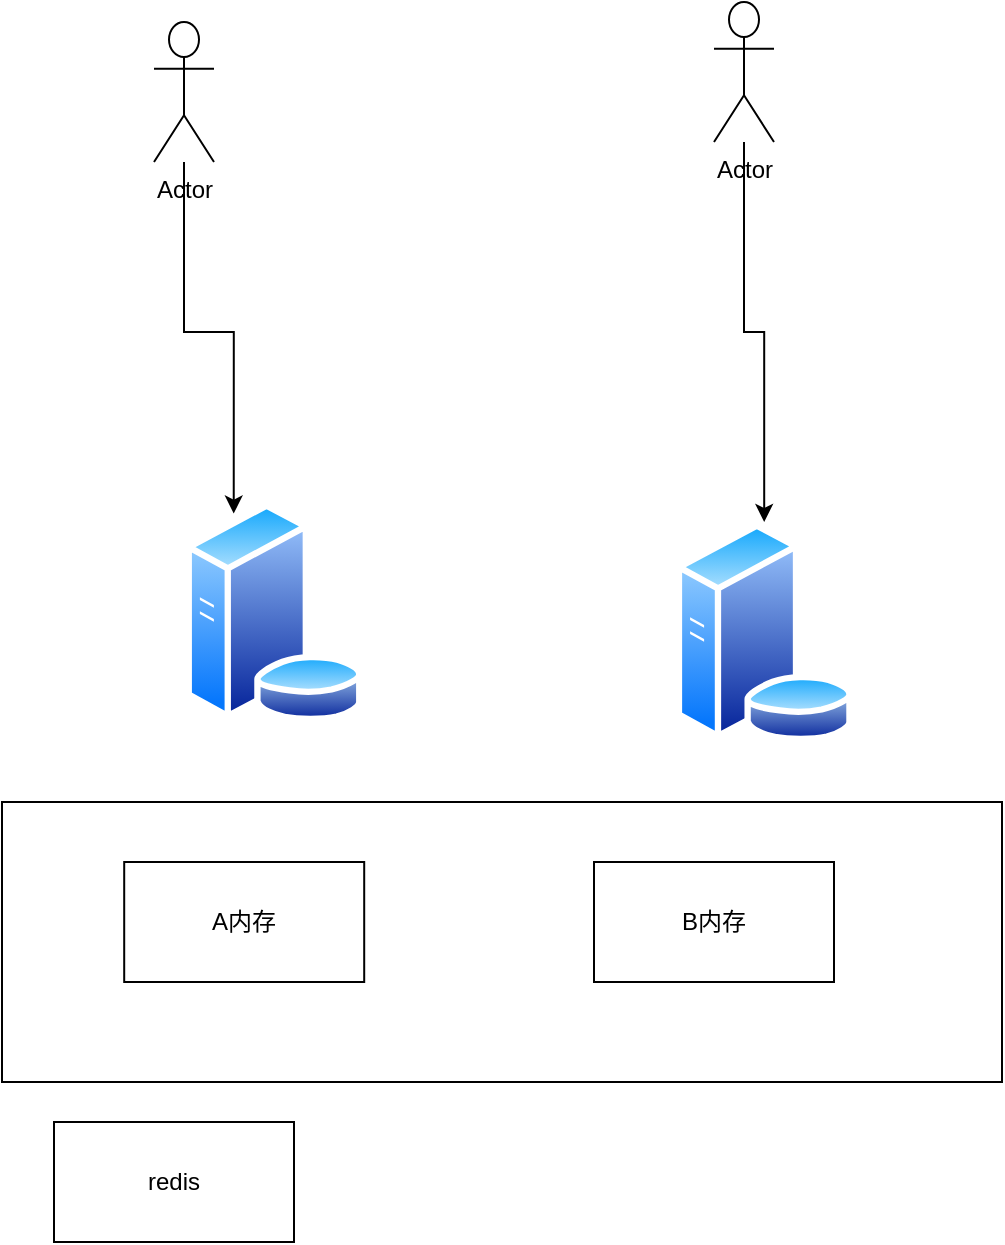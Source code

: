 <mxfile version="24.7.1" type="github">
  <diagram name="第 1 页" id="3CxwXjOHCPLeqvEjzmGa">
    <mxGraphModel dx="1293" dy="712" grid="1" gridSize="10" guides="1" tooltips="1" connect="1" arrows="1" fold="1" page="1" pageScale="1" pageWidth="827" pageHeight="1169" math="0" shadow="0">
      <root>
        <mxCell id="0" />
        <mxCell id="1" parent="0" />
        <mxCell id="FuQU2wga5dpiZse5bhvv-11" value="" style="rounded=0;whiteSpace=wrap;html=1;" vertex="1" parent="1">
          <mxGeometry x="164" y="420" width="500" height="140" as="geometry" />
        </mxCell>
        <mxCell id="FuQU2wga5dpiZse5bhvv-1" value="A内存" style="rounded=0;whiteSpace=wrap;html=1;" vertex="1" parent="1">
          <mxGeometry x="225.1" y="450" width="120" height="60" as="geometry" />
        </mxCell>
        <mxCell id="FuQU2wga5dpiZse5bhvv-2" value="" style="image;aspect=fixed;perimeter=ellipsePerimeter;html=1;align=center;shadow=0;dashed=0;spacingTop=3;image=img/lib/active_directory/database_server.svg;" vertex="1" parent="1">
          <mxGeometry x="254.9" y="270" width="90.2" height="110" as="geometry" />
        </mxCell>
        <mxCell id="FuQU2wga5dpiZse5bhvv-3" value="" style="image;aspect=fixed;perimeter=ellipsePerimeter;html=1;align=center;shadow=0;dashed=0;spacingTop=3;image=img/lib/active_directory/database_server.svg;" vertex="1" parent="1">
          <mxGeometry x="500" y="280" width="90.2" height="110" as="geometry" />
        </mxCell>
        <mxCell id="FuQU2wga5dpiZse5bhvv-5" value="B内存" style="rounded=0;whiteSpace=wrap;html=1;" vertex="1" parent="1">
          <mxGeometry x="460.0" y="450" width="120" height="60" as="geometry" />
        </mxCell>
        <mxCell id="FuQU2wga5dpiZse5bhvv-7" style="edgeStyle=orthogonalEdgeStyle;rounded=0;orthogonalLoop=1;jettySize=auto;html=1;entryX=0.25;entryY=0;entryDx=0;entryDy=0;" edge="1" parent="1" source="FuQU2wga5dpiZse5bhvv-6" target="FuQU2wga5dpiZse5bhvv-2">
          <mxGeometry relative="1" as="geometry" />
        </mxCell>
        <mxCell id="FuQU2wga5dpiZse5bhvv-6" value="Actor" style="shape=umlActor;verticalLabelPosition=bottom;verticalAlign=top;html=1;outlineConnect=0;" vertex="1" parent="1">
          <mxGeometry x="240" y="30" width="30" height="70" as="geometry" />
        </mxCell>
        <mxCell id="FuQU2wga5dpiZse5bhvv-9" style="edgeStyle=orthogonalEdgeStyle;rounded=0;orthogonalLoop=1;jettySize=auto;html=1;" edge="1" parent="1" source="FuQU2wga5dpiZse5bhvv-8" target="FuQU2wga5dpiZse5bhvv-3">
          <mxGeometry relative="1" as="geometry" />
        </mxCell>
        <mxCell id="FuQU2wga5dpiZse5bhvv-8" value="Actor" style="shape=umlActor;verticalLabelPosition=bottom;verticalAlign=top;html=1;outlineConnect=0;" vertex="1" parent="1">
          <mxGeometry x="520" y="20" width="30" height="70" as="geometry" />
        </mxCell>
        <mxCell id="FuQU2wga5dpiZse5bhvv-13" value="redis" style="rounded=0;whiteSpace=wrap;html=1;" vertex="1" parent="1">
          <mxGeometry x="190" y="580" width="120" height="60" as="geometry" />
        </mxCell>
      </root>
    </mxGraphModel>
  </diagram>
</mxfile>
